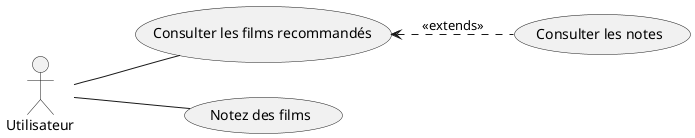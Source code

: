 @startuml
left to right direction
actor Utilisateur as User

usecase "Consulter les films recommandés" as consultMovies
usecase "Consulter les notes" as consultRatings
usecase "Notez des films" as manageMovies

User -- consultMovies
User -- manageMovies

consultMovies <.. consultRatings : <<extends>>

@end uml
